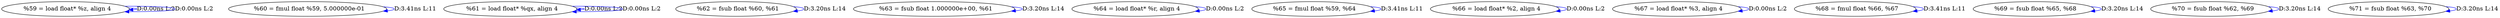 digraph {
Node0x2c787a0[label="  %59 = load float* %z, align 4"];
Node0x2c787a0 -> Node0x2c787a0[label="D:0.00ns L:2",color=blue];
Node0x2c787a0 -> Node0x2c787a0[label="D:0.00ns L:2",color=blue];
Node0x2c78880[label="  %60 = fmul float %59, 5.000000e-01"];
Node0x2c78880 -> Node0x2c78880[label="D:3.41ns L:11",color=blue];
Node0x2c78960[label="  %61 = load float* %qx, align 4"];
Node0x2c78960 -> Node0x2c78960[label="D:0.00ns L:2",color=blue];
Node0x2c78960 -> Node0x2c78960[label="D:0.00ns L:2",color=blue];
Node0x2c78a40[label="  %62 = fsub float %60, %61"];
Node0x2c78a40 -> Node0x2c78a40[label="D:3.20ns L:14",color=blue];
Node0x2c78b20[label="  %63 = fsub float 1.000000e+00, %61"];
Node0x2c78b20 -> Node0x2c78b20[label="D:3.20ns L:14",color=blue];
Node0x2c78c00[label="  %64 = load float* %r, align 4"];
Node0x2c78c00 -> Node0x2c78c00[label="D:0.00ns L:2",color=blue];
Node0x2c78ce0[label="  %65 = fmul float %59, %64"];
Node0x2c78ce0 -> Node0x2c78ce0[label="D:3.41ns L:11",color=blue];
Node0x2c78dc0[label="  %66 = load float* %2, align 4"];
Node0x2c78dc0 -> Node0x2c78dc0[label="D:0.00ns L:2",color=blue];
Node0x2c78ea0[label="  %67 = load float* %3, align 4"];
Node0x2c78ea0 -> Node0x2c78ea0[label="D:0.00ns L:2",color=blue];
Node0x2c78f80[label="  %68 = fmul float %66, %67"];
Node0x2c78f80 -> Node0x2c78f80[label="D:3.41ns L:11",color=blue];
Node0x2c79060[label="  %69 = fsub float %65, %68"];
Node0x2c79060 -> Node0x2c79060[label="D:3.20ns L:14",color=blue];
Node0x2c79140[label="  %70 = fsub float %62, %69"];
Node0x2c79140 -> Node0x2c79140[label="D:3.20ns L:14",color=blue];
Node0x2c79220[label="  %71 = fsub float %63, %70"];
Node0x2c79220 -> Node0x2c79220[label="D:3.20ns L:14",color=blue];
}
